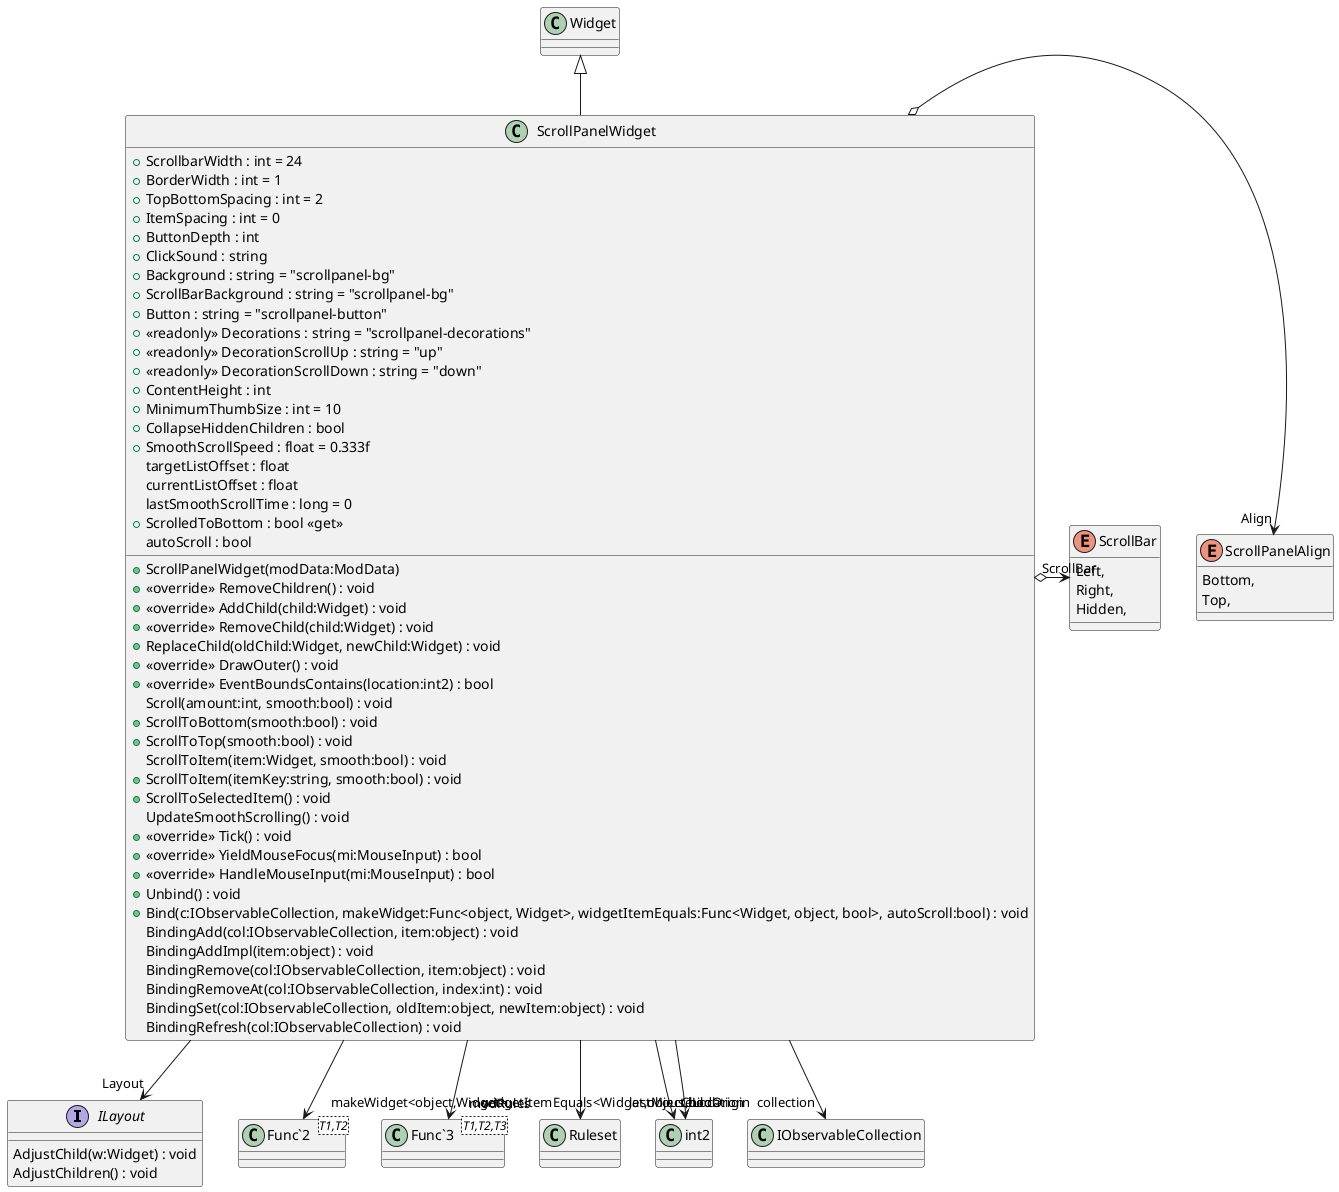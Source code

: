 @startuml
interface ILayout {
    AdjustChild(w:Widget) : void
    AdjustChildren() : void
}
enum ScrollPanelAlign {
    Bottom,
    Top,
}
enum ScrollBar {
    Left,
    Right,
    Hidden,
}
class ScrollPanelWidget {
    + ScrollbarWidth : int = 24
    + BorderWidth : int = 1
    + TopBottomSpacing : int = 2
    + ItemSpacing : int = 0
    + ButtonDepth : int
    + ClickSound : string
    + Background : string = "scrollpanel-bg"
    + ScrollBarBackground : string = "scrollpanel-bg"
    + Button : string = "scrollpanel-button"
    + <<readonly>> Decorations : string = "scrollpanel-decorations"
    + <<readonly>> DecorationScrollUp : string = "up"
    + <<readonly>> DecorationScrollDown : string = "down"
    + ContentHeight : int
    + MinimumThumbSize : int = 10
    + CollapseHiddenChildren : bool
    + SmoothScrollSpeed : float = 0.333f
    targetListOffset : float
    currentListOffset : float
    lastSmoothScrollTime : long = 0
    + ScrollPanelWidget(modData:ModData)
    + <<override>> RemoveChildren() : void
    + <<override>> AddChild(child:Widget) : void
    + <<override>> RemoveChild(child:Widget) : void
    + ReplaceChild(oldChild:Widget, newChild:Widget) : void
    + <<override>> DrawOuter() : void
    + <<override>> EventBoundsContains(location:int2) : bool
    Scroll(amount:int, smooth:bool) : void
    + ScrollToBottom(smooth:bool) : void
    + ScrollToTop(smooth:bool) : void
    + ScrolledToBottom : bool <<get>>
    ScrollToItem(item:Widget, smooth:bool) : void
    + ScrollToItem(itemKey:string, smooth:bool) : void
    + ScrollToSelectedItem() : void
    UpdateSmoothScrolling() : void
    + <<override>> Tick() : void
    + <<override>> YieldMouseFocus(mi:MouseInput) : bool
    + <<override>> HandleMouseInput(mi:MouseInput) : bool
    autoScroll : bool
    + Unbind() : void
    + Bind(c:IObservableCollection, makeWidget:Func<object, Widget>, widgetItemEquals:Func<Widget, object, bool>, autoScroll:bool) : void
    BindingAdd(col:IObservableCollection, item:object) : void
    BindingAddImpl(item:object) : void
    BindingRemove(col:IObservableCollection, item:object) : void
    BindingRemoveAt(col:IObservableCollection, index:int) : void
    BindingSet(col:IObservableCollection, oldItem:object, newItem:object) : void
    BindingRefresh(col:IObservableCollection) : void
}
class "Func`2"<T1,T2> {
}
class "Func`3"<T1,T2,T3> {
}
Widget <|-- ScrollPanelWidget
ScrollPanelWidget --> "modRules" Ruleset
ScrollPanelWidget --> "Layout" ILayout
ScrollPanelWidget o-> "Align" ScrollPanelAlign
ScrollPanelWidget o-> "ScrollBar" ScrollBar
ScrollPanelWidget --> "ChildOrigin" int2
ScrollPanelWidget --> "lastMouseLocation" int2
ScrollPanelWidget --> "collection" IObservableCollection
ScrollPanelWidget --> "makeWidget<object,Widget>" "Func`2"
ScrollPanelWidget --> "widgetItemEquals<Widget,object,bool>" "Func`3"
@enduml
